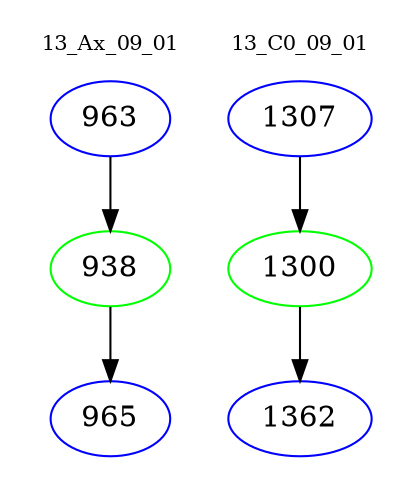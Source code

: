 digraph{
subgraph cluster_0 {
color = white
label = "13_Ax_09_01";
fontsize=10;
T0_963 [label="963", color="blue"]
T0_963 -> T0_938 [color="black"]
T0_938 [label="938", color="green"]
T0_938 -> T0_965 [color="black"]
T0_965 [label="965", color="blue"]
}
subgraph cluster_1 {
color = white
label = "13_C0_09_01";
fontsize=10;
T1_1307 [label="1307", color="blue"]
T1_1307 -> T1_1300 [color="black"]
T1_1300 [label="1300", color="green"]
T1_1300 -> T1_1362 [color="black"]
T1_1362 [label="1362", color="blue"]
}
}
